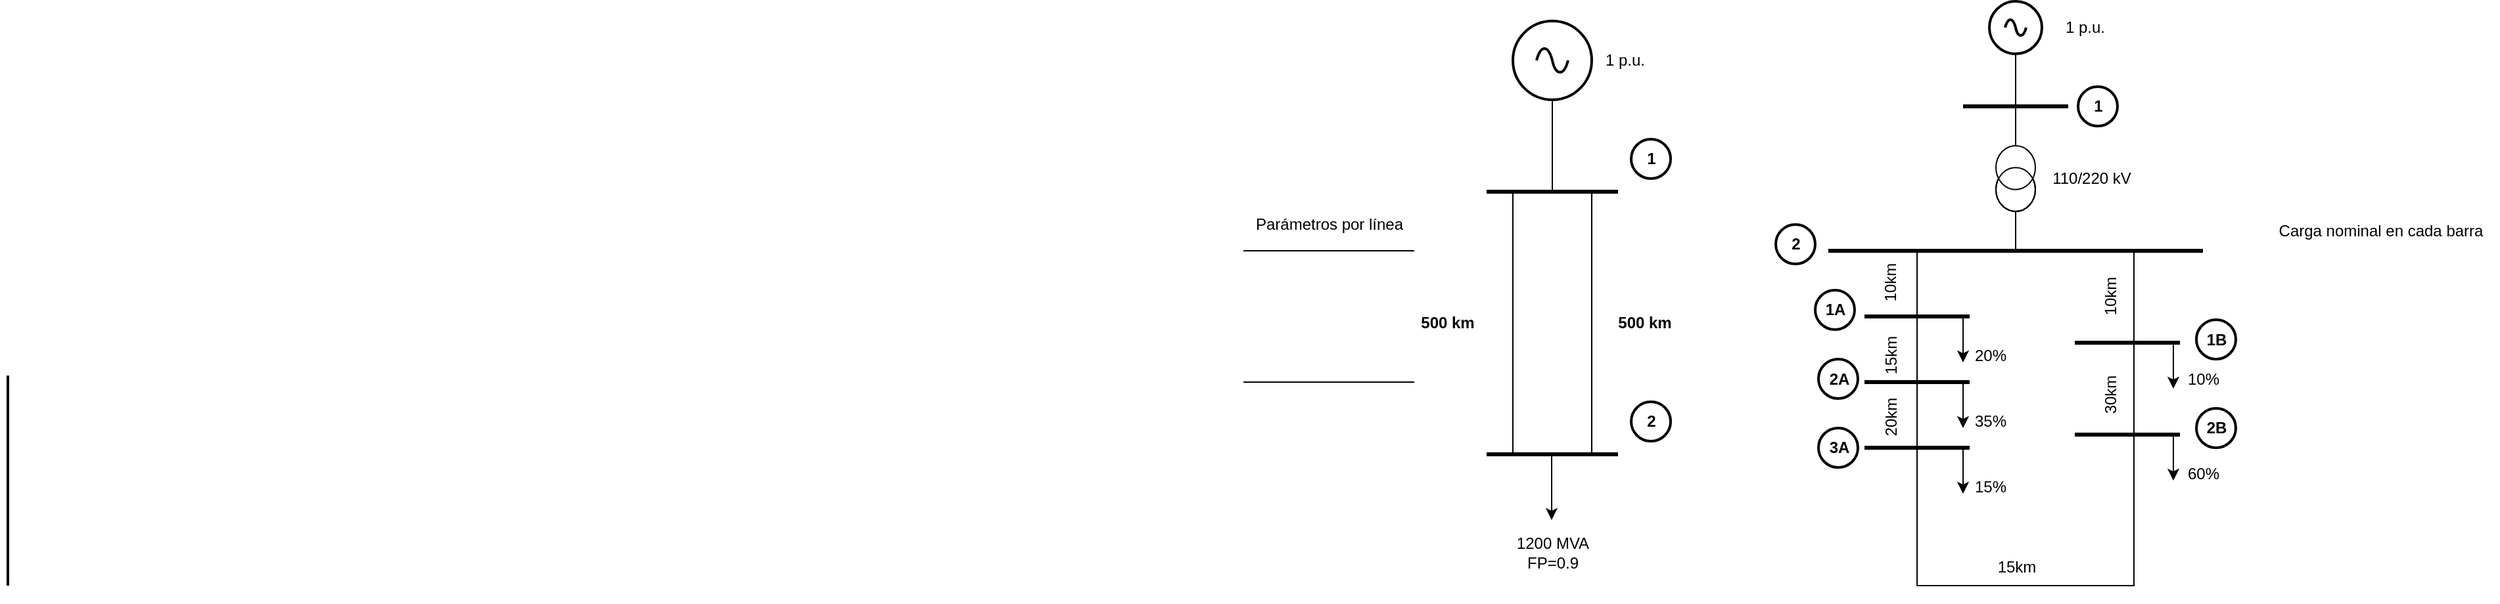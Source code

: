 <mxfile version="24.4.14" type="github">
  <diagram name="Page-1" id="7e0a89b8-554c-2b80-1dc8-d5c74ca68de4">
    <mxGraphModel dx="2150" dy="565" grid="1" gridSize="10" guides="1" tooltips="1" connect="1" arrows="1" fold="1" page="1" pageScale="1" pageWidth="1100" pageHeight="850" background="none" math="0" shadow="0">
      <root>
        <mxCell id="0" />
        <mxCell id="1" parent="0" />
        <mxCell id="IbLNzgQK0qaQEDbN3eBb-3" value="" style="pointerEvents=1;verticalLabelPosition=bottom;shadow=0;dashed=0;align=center;html=1;verticalAlign=top;shape=mxgraph.electrical.signal_sources.source;aspect=fixed;points=[[0.5,0,0],[1,0.5,0],[0.5,1,0],[0,0.5,0]];elSignalType=ac;strokeWidth=2;" vertex="1" parent="1">
          <mxGeometry x="200" y="40" width="60" height="60" as="geometry" />
        </mxCell>
        <mxCell id="IbLNzgQK0qaQEDbN3eBb-7" value="" style="verticalLabelPosition=bottom;shadow=0;dashed=0;align=center;html=1;verticalAlign=top;shape=mxgraph.electrical.transmission.2_line_bus;direction=south;" vertex="1" parent="1">
          <mxGeometry x="200" y="170" width="60" height="200" as="geometry" />
        </mxCell>
        <mxCell id="IbLNzgQK0qaQEDbN3eBb-8" value="" style="endArrow=none;html=1;strokeWidth=3;rounded=0;curved=0;" edge="1" parent="1">
          <mxGeometry width="100" relative="1" as="geometry">
            <mxPoint x="180" y="170" as="sourcePoint" />
            <mxPoint x="280" y="170" as="targetPoint" />
          </mxGeometry>
        </mxCell>
        <mxCell id="IbLNzgQK0qaQEDbN3eBb-9" value="" style="endArrow=none;html=1;strokeWidth=3;rounded=0;" edge="1" parent="1">
          <mxGeometry width="100" relative="1" as="geometry">
            <mxPoint x="180" y="370" as="sourcePoint" />
            <mxPoint x="280" y="370" as="targetPoint" />
          </mxGeometry>
        </mxCell>
        <mxCell id="IbLNzgQK0qaQEDbN3eBb-11" value="" style="line;strokeWidth=1;direction=south;html=1;" vertex="1" parent="1">
          <mxGeometry x="225" y="100" width="10" height="70" as="geometry" />
        </mxCell>
        <mxCell id="IbLNzgQK0qaQEDbN3eBb-16" value="" style="verticalLabelPosition=bottom;shadow=0;dashed=0;align=center;html=1;verticalAlign=top;strokeWidth=2;shape=ellipse;" vertex="1" parent="1">
          <mxGeometry x="290" y="330" width="30" height="30" as="geometry" />
        </mxCell>
        <mxCell id="IbLNzgQK0qaQEDbN3eBb-18" value="" style="verticalLabelPosition=bottom;shadow=0;dashed=0;align=center;html=1;verticalAlign=top;strokeWidth=2;shape=ellipse;" vertex="1" parent="1">
          <mxGeometry x="290" y="130" width="30" height="30" as="geometry" />
        </mxCell>
        <mxCell id="IbLNzgQK0qaQEDbN3eBb-19" value="&lt;b&gt;1&lt;/b&gt;" style="text;html=1;align=center;verticalAlign=middle;resizable=0;points=[];autosize=1;strokeColor=none;fillColor=none;" vertex="1" parent="1">
          <mxGeometry x="290" y="130" width="30" height="30" as="geometry" />
        </mxCell>
        <mxCell id="IbLNzgQK0qaQEDbN3eBb-20" value="&lt;b&gt;2&lt;/b&gt;" style="text;html=1;align=center;verticalAlign=middle;resizable=0;points=[];autosize=1;strokeColor=none;fillColor=none;" vertex="1" parent="1">
          <mxGeometry x="290" y="330" width="30" height="30" as="geometry" />
        </mxCell>
        <mxCell id="IbLNzgQK0qaQEDbN3eBb-21" value="&lt;b&gt;500 km&lt;/b&gt;" style="text;html=1;align=center;verticalAlign=middle;resizable=0;points=[];autosize=1;strokeColor=none;fillColor=none;" vertex="1" parent="1">
          <mxGeometry x="270" y="255" width="60" height="30" as="geometry" />
        </mxCell>
        <mxCell id="IbLNzgQK0qaQEDbN3eBb-22" value="&lt;b&gt;500 km&lt;/b&gt;" style="text;html=1;align=center;verticalAlign=middle;resizable=0;points=[];autosize=1;strokeColor=none;fillColor=none;" vertex="1" parent="1">
          <mxGeometry x="120" y="255" width="60" height="30" as="geometry" />
        </mxCell>
        <mxCell id="IbLNzgQK0qaQEDbN3eBb-23" value="1 p.u." style="text;html=1;align=center;verticalAlign=middle;resizable=0;points=[];autosize=1;strokeColor=none;fillColor=none;" vertex="1" parent="1">
          <mxGeometry x="260" y="55" width="50" height="30" as="geometry" />
        </mxCell>
        <mxCell id="IbLNzgQK0qaQEDbN3eBb-24" value="" style="pointerEvents=1;verticalLabelPosition=bottom;shadow=0;dashed=0;align=center;html=1;verticalAlign=top;shape=mxgraph.electrical.signal_sources.source;aspect=fixed;points=[[0.5,0,0],[1,0.5,0],[0.5,1,0],[0,0.5,0]];elSignalType=ac;strokeWidth=2;" vertex="1" parent="1">
          <mxGeometry x="562.5" y="25" width="40" height="40" as="geometry" />
        </mxCell>
        <mxCell id="IbLNzgQK0qaQEDbN3eBb-25" value="" style="endArrow=none;html=1;strokeWidth=3;rounded=0;curved=0;" edge="1" parent="1">
          <mxGeometry width="100" relative="1" as="geometry">
            <mxPoint x="440" y="215" as="sourcePoint" />
            <mxPoint x="725" y="215" as="targetPoint" />
            <Array as="points">
              <mxPoint x="575" y="215" />
            </Array>
          </mxGeometry>
        </mxCell>
        <mxCell id="IbLNzgQK0qaQEDbN3eBb-27" value="" style="endArrow=none;html=1;strokeWidth=3;rounded=0;" edge="1" parent="1">
          <mxGeometry width="100" relative="1" as="geometry">
            <mxPoint x="467.5" y="265" as="sourcePoint" />
            <mxPoint x="547.5" y="265" as="targetPoint" />
          </mxGeometry>
        </mxCell>
        <mxCell id="IbLNzgQK0qaQEDbN3eBb-29" value="" style="endArrow=none;html=1;strokeWidth=3;rounded=0;" edge="1" parent="1">
          <mxGeometry width="100" relative="1" as="geometry">
            <mxPoint x="627.5" y="285" as="sourcePoint" />
            <mxPoint x="707.5" y="285" as="targetPoint" />
          </mxGeometry>
        </mxCell>
        <mxCell id="IbLNzgQK0qaQEDbN3eBb-30" value="" style="endArrow=none;html=1;strokeWidth=3;rounded=0;" edge="1" parent="1">
          <mxGeometry width="100" relative="1" as="geometry">
            <mxPoint x="542.5" y="105" as="sourcePoint" />
            <mxPoint x="622.5" y="105" as="targetPoint" />
          </mxGeometry>
        </mxCell>
        <mxCell id="IbLNzgQK0qaQEDbN3eBb-31" value="" style="endArrow=none;html=1;strokeWidth=3;rounded=0;" edge="1" parent="1">
          <mxGeometry width="100" relative="1" as="geometry">
            <mxPoint x="627.5" y="355" as="sourcePoint" />
            <mxPoint x="707.5" y="355" as="targetPoint" />
          </mxGeometry>
        </mxCell>
        <mxCell id="IbLNzgQK0qaQEDbN3eBb-32" value="" style="endArrow=none;html=1;strokeWidth=3;rounded=0;" edge="1" parent="1">
          <mxGeometry width="100" relative="1" as="geometry">
            <mxPoint x="467.5" y="365" as="sourcePoint" />
            <mxPoint x="547.5" y="365" as="targetPoint" />
          </mxGeometry>
        </mxCell>
        <mxCell id="IbLNzgQK0qaQEDbN3eBb-33" value="" style="endArrow=none;html=1;strokeWidth=3;rounded=0;" edge="1" parent="1">
          <mxGeometry width="100" relative="1" as="geometry">
            <mxPoint x="467.5" y="315" as="sourcePoint" />
            <mxPoint x="547.5" y="315" as="targetPoint" />
          </mxGeometry>
        </mxCell>
        <mxCell id="IbLNzgQK0qaQEDbN3eBb-37" value="" style="line;strokeWidth=1;direction=south;html=1;" vertex="1" parent="1">
          <mxGeometry x="577.5" y="65" width="10" height="40" as="geometry" />
        </mxCell>
        <mxCell id="IbLNzgQK0qaQEDbN3eBb-40" value="" style="pointerEvents=1;verticalLabelPosition=bottom;shadow=0;dashed=0;align=center;html=1;verticalAlign=top;shape=mxgraph.electrical.signal_sources.current_source;" vertex="1" parent="1">
          <mxGeometry x="567.5" y="135" width="30" height="50" as="geometry" />
        </mxCell>
        <mxCell id="IbLNzgQK0qaQEDbN3eBb-41" value="" style="line;strokeWidth=1;direction=south;html=1;" vertex="1" parent="1">
          <mxGeometry x="577.5" y="105" width="10" height="30" as="geometry" />
        </mxCell>
        <mxCell id="IbLNzgQK0qaQEDbN3eBb-42" value="" style="line;strokeWidth=1;direction=south;html=1;" vertex="1" parent="1">
          <mxGeometry x="577.5" y="185" width="10" height="30" as="geometry" />
        </mxCell>
        <mxCell id="IbLNzgQK0qaQEDbN3eBb-43" value="" style="line;strokeWidth=1;direction=south;html=1;" vertex="1" parent="1">
          <mxGeometry x="502.5" y="215" width="10" height="50" as="geometry" />
        </mxCell>
        <mxCell id="IbLNzgQK0qaQEDbN3eBb-45" value="" style="line;strokeWidth=1;direction=south;html=1;" vertex="1" parent="1">
          <mxGeometry x="502.5" y="265" width="10" height="50" as="geometry" />
        </mxCell>
        <mxCell id="IbLNzgQK0qaQEDbN3eBb-46" value="" style="line;strokeWidth=1;direction=south;html=1;" vertex="1" parent="1">
          <mxGeometry x="502.5" y="315" width="10" height="50" as="geometry" />
        </mxCell>
        <mxCell id="IbLNzgQK0qaQEDbN3eBb-51" value="" style="edgeStyle=none;orthogonalLoop=1;jettySize=auto;html=1;rounded=0;" edge="1" parent="1">
          <mxGeometry width="100" relative="1" as="geometry">
            <mxPoint x="542.5" y="265" as="sourcePoint" />
            <mxPoint x="542.5" y="300" as="targetPoint" />
            <Array as="points" />
          </mxGeometry>
        </mxCell>
        <mxCell id="IbLNzgQK0qaQEDbN3eBb-52" value="" style="edgeStyle=none;orthogonalLoop=1;jettySize=auto;html=1;rounded=0;" edge="1" parent="1">
          <mxGeometry width="100" relative="1" as="geometry">
            <mxPoint x="542.5" y="315" as="sourcePoint" />
            <mxPoint x="542.5" y="350" as="targetPoint" />
            <Array as="points" />
          </mxGeometry>
        </mxCell>
        <mxCell id="IbLNzgQK0qaQEDbN3eBb-54" value="" style="edgeStyle=none;orthogonalLoop=1;jettySize=auto;html=1;rounded=0;" edge="1" parent="1">
          <mxGeometry width="100" relative="1" as="geometry">
            <mxPoint x="542.5" y="365" as="sourcePoint" />
            <mxPoint x="542.5" y="400" as="targetPoint" />
            <Array as="points" />
          </mxGeometry>
        </mxCell>
        <mxCell id="IbLNzgQK0qaQEDbN3eBb-56" value="" style="edgeStyle=none;orthogonalLoop=1;jettySize=auto;html=1;rounded=0;" edge="1" parent="1">
          <mxGeometry width="100" relative="1" as="geometry">
            <mxPoint x="702.5" y="285" as="sourcePoint" />
            <mxPoint x="702.5" y="320" as="targetPoint" />
            <Array as="points" />
          </mxGeometry>
        </mxCell>
        <mxCell id="IbLNzgQK0qaQEDbN3eBb-57" value="" style="edgeStyle=none;orthogonalLoop=1;jettySize=auto;html=1;rounded=0;" edge="1" parent="1">
          <mxGeometry width="100" relative="1" as="geometry">
            <mxPoint x="702.5" y="355" as="sourcePoint" />
            <mxPoint x="702.5" y="390" as="targetPoint" />
            <Array as="points" />
          </mxGeometry>
        </mxCell>
        <mxCell id="IbLNzgQK0qaQEDbN3eBb-59" value="" style="line;strokeWidth=1;direction=south;html=1;" vertex="1" parent="1">
          <mxGeometry x="502.5" y="365" width="10" height="100" as="geometry" />
        </mxCell>
        <mxCell id="IbLNzgQK0qaQEDbN3eBb-63" value="" style="shape=partialRectangle;whiteSpace=wrap;html=1;bottom=1;right=1;left=1;top=0;fillColor=none;routingCenterX=-0.5;" vertex="1" parent="1">
          <mxGeometry x="507.5" y="215" width="165" height="255" as="geometry" />
        </mxCell>
        <mxCell id="IbLNzgQK0qaQEDbN3eBb-64" value="" style="line;strokeWidth=2;direction=south;html=1;" vertex="1" parent="1">
          <mxGeometry x="-950" y="310" width="10" height="160" as="geometry" />
        </mxCell>
        <mxCell id="IbLNzgQK0qaQEDbN3eBb-65" value="10km" style="text;html=1;align=center;verticalAlign=middle;resizable=0;points=[];autosize=1;strokeColor=none;fillColor=none;rotation=-90;" vertex="1" parent="1">
          <mxGeometry x="462.5" y="225" width="50" height="30" as="geometry" />
        </mxCell>
        <mxCell id="IbLNzgQK0qaQEDbN3eBb-66" value="15km&lt;div&gt;&lt;br&gt;&lt;/div&gt;" style="text;html=1;align=center;verticalAlign=middle;resizable=0;points=[];autosize=1;strokeColor=none;fillColor=none;rotation=-90;" vertex="1" parent="1">
          <mxGeometry x="470" y="275" width="50" height="40" as="geometry" />
        </mxCell>
        <mxCell id="IbLNzgQK0qaQEDbN3eBb-67" value="20km" style="text;html=1;align=center;verticalAlign=middle;resizable=0;points=[];autosize=1;strokeColor=none;fillColor=none;rotation=-90;" vertex="1" parent="1">
          <mxGeometry x="462.5" y="327.5" width="50" height="30" as="geometry" />
        </mxCell>
        <mxCell id="IbLNzgQK0qaQEDbN3eBb-68" value="15km&lt;div&gt;&lt;br&gt;&lt;/div&gt;" style="text;html=1;align=center;verticalAlign=middle;resizable=0;points=[];autosize=1;strokeColor=none;fillColor=none;" vertex="1" parent="1">
          <mxGeometry x="557.5" y="443" width="50" height="40" as="geometry" />
        </mxCell>
        <mxCell id="IbLNzgQK0qaQEDbN3eBb-69" value="30km" style="text;html=1;align=center;verticalAlign=middle;resizable=0;points=[];autosize=1;strokeColor=none;fillColor=none;rotation=-90;" vertex="1" parent="1">
          <mxGeometry x="630" y="310" width="50" height="30" as="geometry" />
        </mxCell>
        <mxCell id="IbLNzgQK0qaQEDbN3eBb-72" value="10km" style="text;html=1;align=center;verticalAlign=middle;resizable=0;points=[];autosize=1;strokeColor=none;fillColor=none;rotation=-90;" vertex="1" parent="1">
          <mxGeometry x="630" y="235" width="50" height="30" as="geometry" />
        </mxCell>
        <mxCell id="IbLNzgQK0qaQEDbN3eBb-73" value="20%" style="text;html=1;align=center;verticalAlign=middle;resizable=0;points=[];autosize=1;strokeColor=none;fillColor=none;" vertex="1" parent="1">
          <mxGeometry x="537.5" y="280" width="50" height="30" as="geometry" />
        </mxCell>
        <mxCell id="IbLNzgQK0qaQEDbN3eBb-74" value="60%" style="text;html=1;align=center;verticalAlign=middle;resizable=0;points=[];autosize=1;strokeColor=none;fillColor=none;" vertex="1" parent="1">
          <mxGeometry x="700" y="370" width="50" height="30" as="geometry" />
        </mxCell>
        <mxCell id="IbLNzgQK0qaQEDbN3eBb-75" value="15%" style="text;html=1;align=center;verticalAlign=middle;resizable=0;points=[];autosize=1;strokeColor=none;fillColor=none;" vertex="1" parent="1">
          <mxGeometry x="537.5" y="380" width="50" height="30" as="geometry" />
        </mxCell>
        <mxCell id="IbLNzgQK0qaQEDbN3eBb-76" value="10%" style="text;html=1;align=center;verticalAlign=middle;resizable=0;points=[];autosize=1;strokeColor=none;fillColor=none;" vertex="1" parent="1">
          <mxGeometry x="700" y="297.5" width="50" height="30" as="geometry" />
        </mxCell>
        <mxCell id="IbLNzgQK0qaQEDbN3eBb-77" value="35%" style="text;html=1;align=center;verticalAlign=middle;resizable=0;points=[];autosize=1;strokeColor=none;fillColor=none;" vertex="1" parent="1">
          <mxGeometry x="537.5" y="330" width="50" height="30" as="geometry" />
        </mxCell>
        <mxCell id="IbLNzgQK0qaQEDbN3eBb-78" value="" style="verticalLabelPosition=bottom;shadow=0;dashed=0;align=center;html=1;verticalAlign=top;strokeWidth=2;shape=ellipse;" vertex="1" parent="1">
          <mxGeometry x="630" y="90" width="30" height="30" as="geometry" />
        </mxCell>
        <mxCell id="IbLNzgQK0qaQEDbN3eBb-79" value="" style="verticalLabelPosition=bottom;shadow=0;dashed=0;align=center;html=1;verticalAlign=top;strokeWidth=2;shape=ellipse;" vertex="1" parent="1">
          <mxGeometry x="400" y="195" width="30" height="30" as="geometry" />
        </mxCell>
        <mxCell id="IbLNzgQK0qaQEDbN3eBb-80" value="" style="verticalLabelPosition=bottom;shadow=0;dashed=0;align=center;html=1;verticalAlign=top;strokeWidth=2;shape=ellipse;" vertex="1" parent="1">
          <mxGeometry x="430" y="245" width="30" height="30" as="geometry" />
        </mxCell>
        <mxCell id="IbLNzgQK0qaQEDbN3eBb-81" value="" style="verticalLabelPosition=bottom;shadow=0;dashed=0;align=center;html=1;verticalAlign=top;strokeWidth=2;shape=ellipse;" vertex="1" parent="1">
          <mxGeometry x="432.5" y="297.5" width="30" height="30" as="geometry" />
        </mxCell>
        <mxCell id="IbLNzgQK0qaQEDbN3eBb-82" value="" style="verticalLabelPosition=bottom;shadow=0;dashed=0;align=center;html=1;verticalAlign=top;strokeWidth=2;shape=ellipse;" vertex="1" parent="1">
          <mxGeometry x="432.5" y="350" width="30" height="30" as="geometry" />
        </mxCell>
        <mxCell id="IbLNzgQK0qaQEDbN3eBb-83" value="" style="verticalLabelPosition=bottom;shadow=0;dashed=0;align=center;html=1;verticalAlign=top;strokeWidth=2;shape=ellipse;" vertex="1" parent="1">
          <mxGeometry x="720" y="267.5" width="30" height="30" as="geometry" />
        </mxCell>
        <mxCell id="IbLNzgQK0qaQEDbN3eBb-84" value="" style="verticalLabelPosition=bottom;shadow=0;dashed=0;align=center;html=1;verticalAlign=top;strokeWidth=2;shape=ellipse;" vertex="1" parent="1">
          <mxGeometry x="720" y="335" width="30" height="30" as="geometry" />
        </mxCell>
        <mxCell id="IbLNzgQK0qaQEDbN3eBb-85" value="&lt;b&gt;1&lt;/b&gt;" style="text;html=1;align=center;verticalAlign=middle;resizable=0;points=[];autosize=1;strokeColor=none;fillColor=none;" vertex="1" parent="1">
          <mxGeometry x="630" y="90" width="30" height="30" as="geometry" />
        </mxCell>
        <mxCell id="IbLNzgQK0qaQEDbN3eBb-86" value="&lt;b&gt;2&lt;/b&gt;" style="text;html=1;align=center;verticalAlign=middle;resizable=0;points=[];autosize=1;strokeColor=none;fillColor=none;" vertex="1" parent="1">
          <mxGeometry x="400" y="195" width="30" height="30" as="geometry" />
        </mxCell>
        <mxCell id="IbLNzgQK0qaQEDbN3eBb-87" value="&lt;b&gt;1A&lt;/b&gt;" style="text;html=1;align=center;verticalAlign=middle;resizable=0;points=[];autosize=1;strokeColor=none;fillColor=none;" vertex="1" parent="1">
          <mxGeometry x="425" y="245" width="40" height="30" as="geometry" />
        </mxCell>
        <mxCell id="IbLNzgQK0qaQEDbN3eBb-88" value="&lt;b&gt;1B&lt;/b&gt;" style="text;html=1;align=center;verticalAlign=middle;resizable=0;points=[];autosize=1;strokeColor=none;fillColor=none;" vertex="1" parent="1">
          <mxGeometry x="715" y="267.5" width="40" height="30" as="geometry" />
        </mxCell>
        <mxCell id="IbLNzgQK0qaQEDbN3eBb-89" value="&lt;b&gt;2A&lt;/b&gt;" style="text;html=1;align=center;verticalAlign=middle;resizable=0;points=[];autosize=1;strokeColor=none;fillColor=none;" vertex="1" parent="1">
          <mxGeometry x="427.5" y="297.5" width="40" height="30" as="geometry" />
        </mxCell>
        <mxCell id="IbLNzgQK0qaQEDbN3eBb-90" value="&lt;b&gt;3A&lt;/b&gt;" style="text;html=1;align=center;verticalAlign=middle;resizable=0;points=[];autosize=1;strokeColor=none;fillColor=none;" vertex="1" parent="1">
          <mxGeometry x="427.5" y="350" width="40" height="30" as="geometry" />
        </mxCell>
        <mxCell id="IbLNzgQK0qaQEDbN3eBb-91" value="&lt;b&gt;2B&lt;/b&gt;" style="text;html=1;align=center;verticalAlign=middle;resizable=0;points=[];autosize=1;strokeColor=none;fillColor=none;" vertex="1" parent="1">
          <mxGeometry x="715" y="335" width="40" height="30" as="geometry" />
        </mxCell>
        <mxCell id="IbLNzgQK0qaQEDbN3eBb-92" value="110/220 kV" style="text;html=1;align=center;verticalAlign=middle;resizable=0;points=[];autosize=1;strokeColor=none;fillColor=none;" vertex="1" parent="1">
          <mxGeometry x="600" y="145" width="80" height="30" as="geometry" />
        </mxCell>
        <mxCell id="IbLNzgQK0qaQEDbN3eBb-93" value="" style="edgeStyle=none;orthogonalLoop=1;jettySize=auto;html=1;rounded=0;" edge="1" parent="1">
          <mxGeometry width="100" relative="1" as="geometry">
            <mxPoint x="229.5" y="370" as="sourcePoint" />
            <mxPoint x="229.5" y="420" as="targetPoint" />
            <Array as="points" />
          </mxGeometry>
        </mxCell>
        <mxCell id="IbLNzgQK0qaQEDbN3eBb-94" value="1200 MVA&lt;div&gt;FP=0.9&lt;/div&gt;" style="text;html=1;align=center;verticalAlign=middle;resizable=0;points=[];autosize=1;strokeColor=none;fillColor=none;" vertex="1" parent="1">
          <mxGeometry x="190" y="425" width="80" height="40" as="geometry" />
        </mxCell>
        <mxCell id="IbLNzgQK0qaQEDbN3eBb-95" value="Parámetros por línea" style="text;html=1;align=center;verticalAlign=middle;resizable=0;points=[];autosize=1;strokeColor=none;fillColor=none;" vertex="1" parent="1">
          <mxGeometry x="-10" y="180" width="140" height="30" as="geometry" />
        </mxCell>
        <mxCell id="IbLNzgQK0qaQEDbN3eBb-96" value="Carga nominal en cada barra" style="text;html=1;align=center;verticalAlign=middle;resizable=0;points=[];autosize=1;strokeColor=none;fillColor=none;" vertex="1" parent="1">
          <mxGeometry x="770" y="185" width="180" height="30" as="geometry" />
        </mxCell>
        <mxCell id="IbLNzgQK0qaQEDbN3eBb-97" value="" style="verticalLabelPosition=bottom;shadow=0;dashed=0;align=center;html=1;verticalAlign=top;shape=mxgraph.electrical.transmission.2_line_bus;fontSize=11;fontColor=#CCCCCC;labelBorderColor=#CCCCCC;whiteSpace=wrap;" vertex="1" parent="1">
          <mxGeometry x="-5" y="215" width="130" height="100" as="geometry" />
        </mxCell>
        <mxCell id="IbLNzgQK0qaQEDbN3eBb-98" value="1 p.u." style="text;html=1;align=center;verticalAlign=middle;resizable=0;points=[];autosize=1;strokeColor=none;fillColor=none;" vertex="1" parent="1">
          <mxGeometry x="610" y="30" width="50" height="30" as="geometry" />
        </mxCell>
      </root>
    </mxGraphModel>
  </diagram>
</mxfile>
